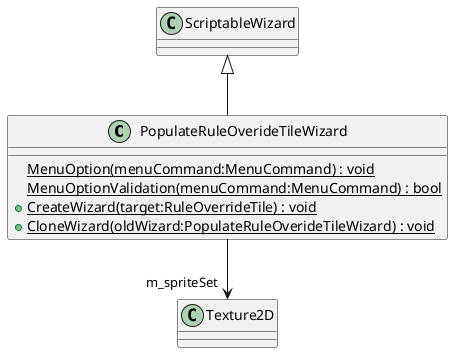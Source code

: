 @startuml
class PopulateRuleOverideTileWizard {
    {static} MenuOption(menuCommand:MenuCommand) : void
    {static} MenuOptionValidation(menuCommand:MenuCommand) : bool
    + {static} CreateWizard(target:RuleOverrideTile) : void
    + {static} CloneWizard(oldWizard:PopulateRuleOverideTileWizard) : void
}
ScriptableWizard <|-- PopulateRuleOverideTileWizard
PopulateRuleOverideTileWizard --> "m_spriteSet" Texture2D
@enduml
